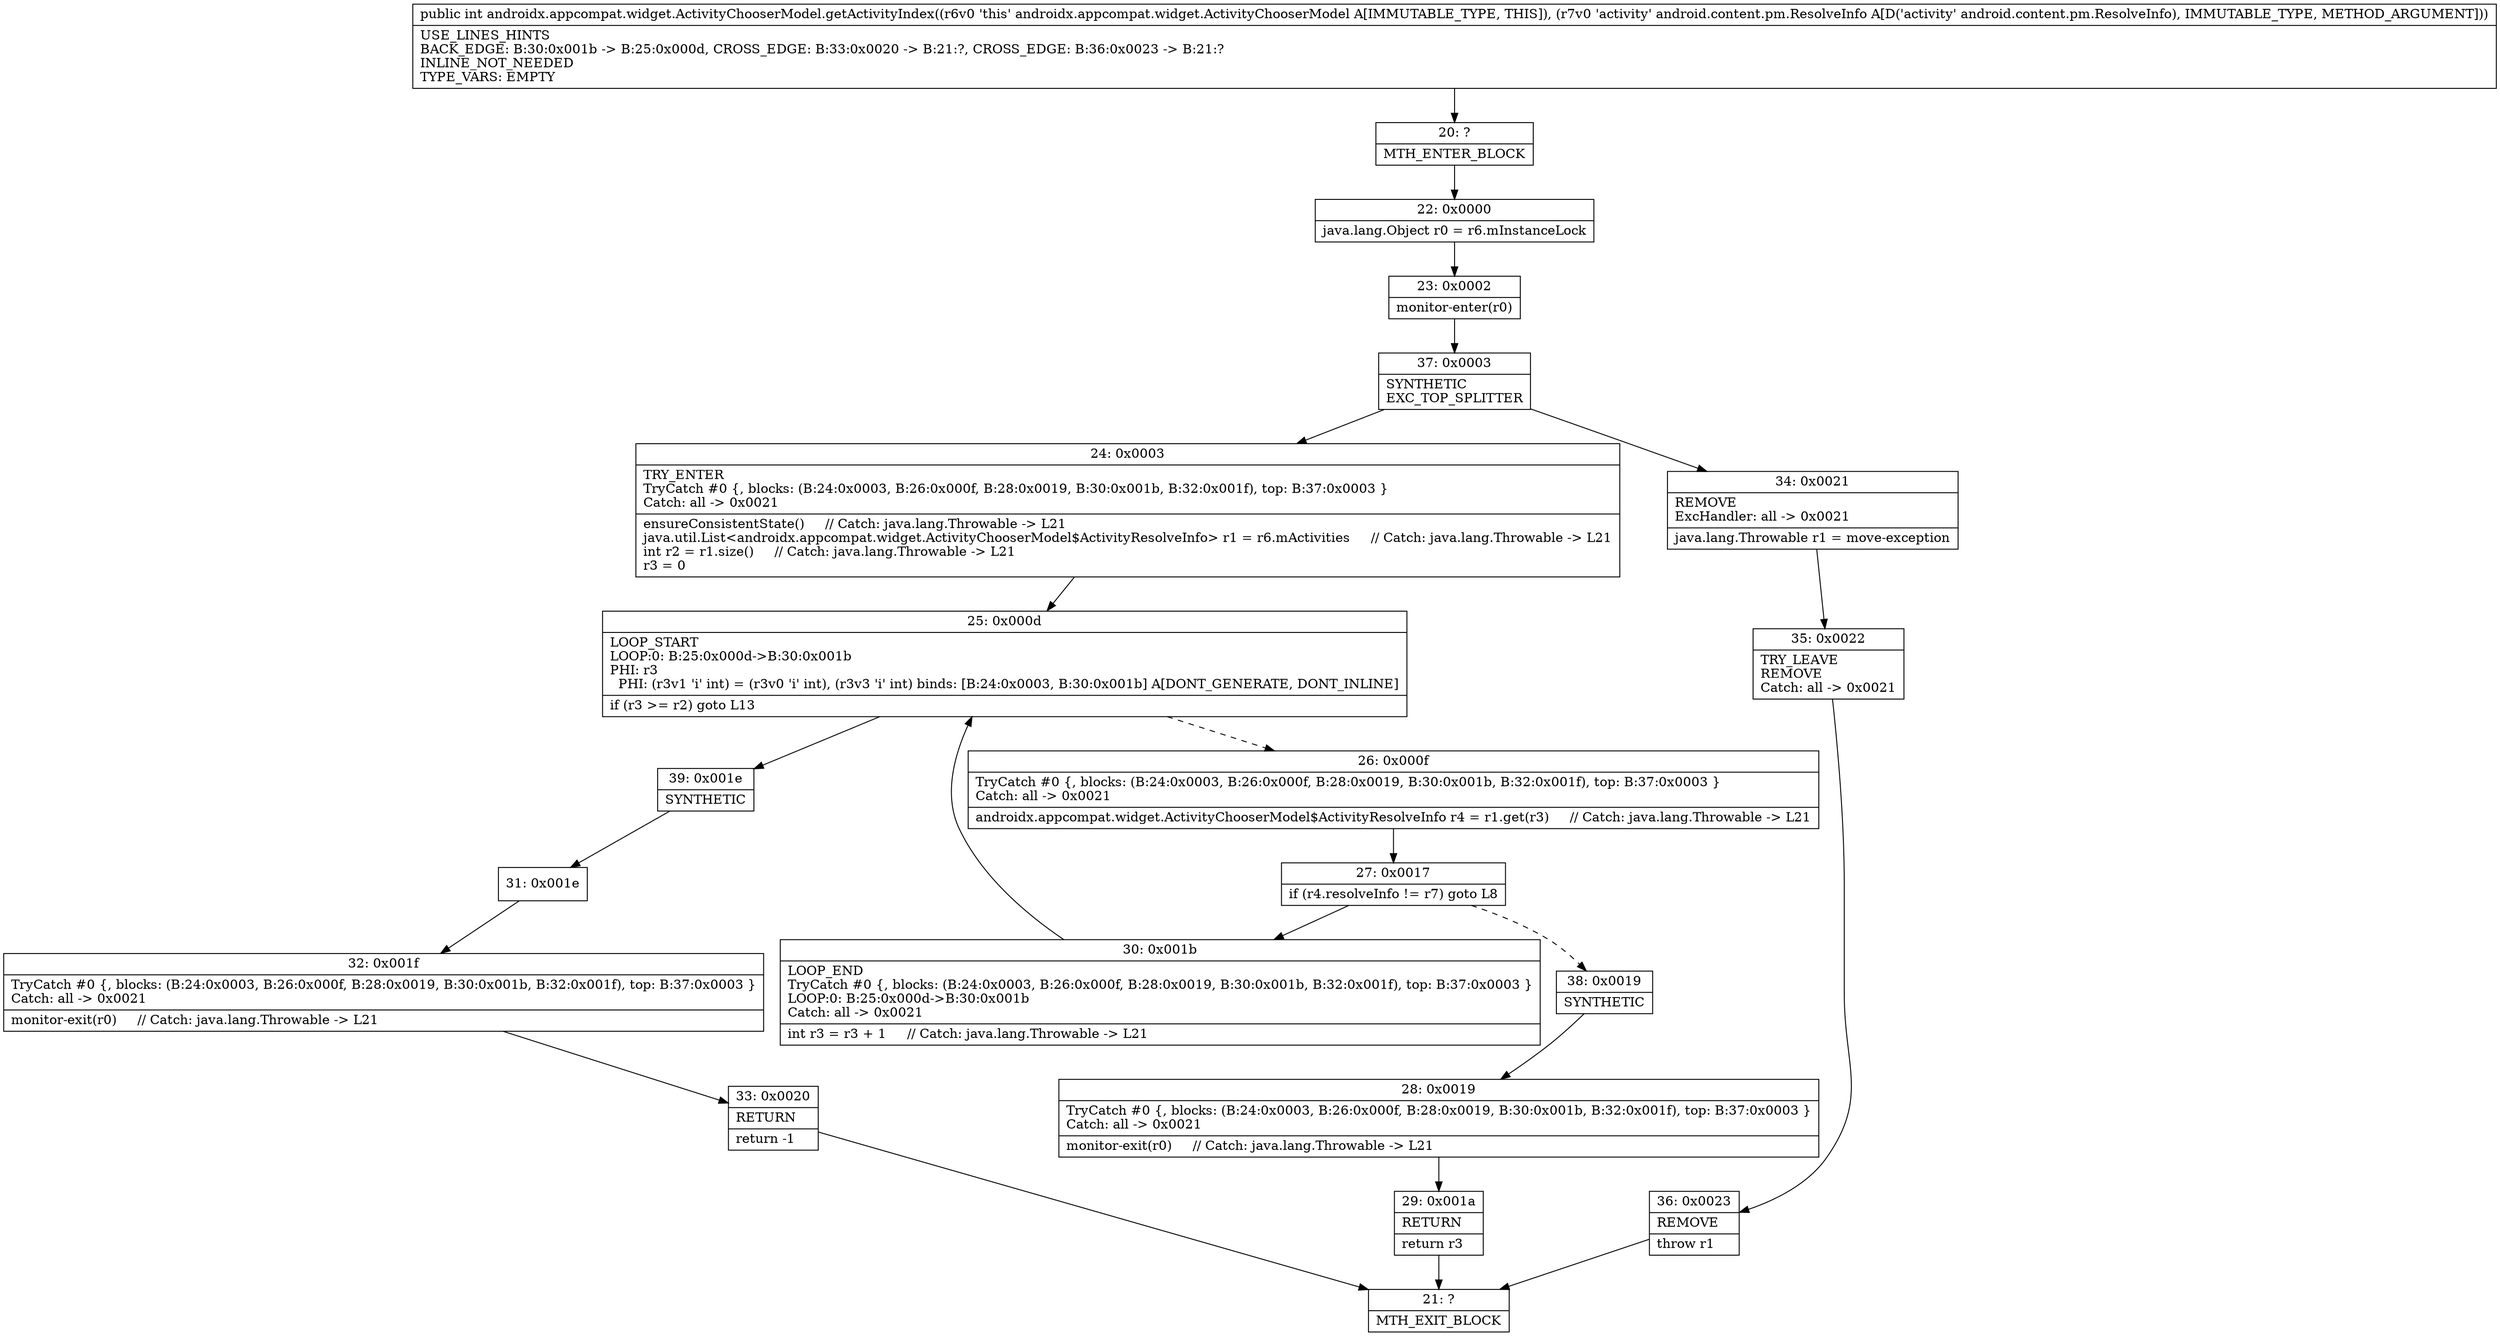 digraph "CFG forandroidx.appcompat.widget.ActivityChooserModel.getActivityIndex(Landroid\/content\/pm\/ResolveInfo;)I" {
Node_20 [shape=record,label="{20\:\ ?|MTH_ENTER_BLOCK\l}"];
Node_22 [shape=record,label="{22\:\ 0x0000|java.lang.Object r0 = r6.mInstanceLock\l}"];
Node_23 [shape=record,label="{23\:\ 0x0002|monitor\-enter(r0)\l}"];
Node_37 [shape=record,label="{37\:\ 0x0003|SYNTHETIC\lEXC_TOP_SPLITTER\l}"];
Node_24 [shape=record,label="{24\:\ 0x0003|TRY_ENTER\lTryCatch #0 \{, blocks: (B:24:0x0003, B:26:0x000f, B:28:0x0019, B:30:0x001b, B:32:0x001f), top: B:37:0x0003 \}\lCatch: all \-\> 0x0021\l|ensureConsistentState()     \/\/ Catch: java.lang.Throwable \-\> L21\ljava.util.List\<androidx.appcompat.widget.ActivityChooserModel$ActivityResolveInfo\> r1 = r6.mActivities     \/\/ Catch: java.lang.Throwable \-\> L21\lint r2 = r1.size()     \/\/ Catch: java.lang.Throwable \-\> L21\lr3 = 0\l}"];
Node_25 [shape=record,label="{25\:\ 0x000d|LOOP_START\lLOOP:0: B:25:0x000d\-\>B:30:0x001b\lPHI: r3 \l  PHI: (r3v1 'i' int) = (r3v0 'i' int), (r3v3 'i' int) binds: [B:24:0x0003, B:30:0x001b] A[DONT_GENERATE, DONT_INLINE]\l|if (r3 \>= r2) goto L13\l}"];
Node_26 [shape=record,label="{26\:\ 0x000f|TryCatch #0 \{, blocks: (B:24:0x0003, B:26:0x000f, B:28:0x0019, B:30:0x001b, B:32:0x001f), top: B:37:0x0003 \}\lCatch: all \-\> 0x0021\l|androidx.appcompat.widget.ActivityChooserModel$ActivityResolveInfo r4 = r1.get(r3)     \/\/ Catch: java.lang.Throwable \-\> L21\l}"];
Node_27 [shape=record,label="{27\:\ 0x0017|if (r4.resolveInfo != r7) goto L8\l}"];
Node_30 [shape=record,label="{30\:\ 0x001b|LOOP_END\lTryCatch #0 \{, blocks: (B:24:0x0003, B:26:0x000f, B:28:0x0019, B:30:0x001b, B:32:0x001f), top: B:37:0x0003 \}\lLOOP:0: B:25:0x000d\-\>B:30:0x001b\lCatch: all \-\> 0x0021\l|int r3 = r3 + 1     \/\/ Catch: java.lang.Throwable \-\> L21\l}"];
Node_38 [shape=record,label="{38\:\ 0x0019|SYNTHETIC\l}"];
Node_28 [shape=record,label="{28\:\ 0x0019|TryCatch #0 \{, blocks: (B:24:0x0003, B:26:0x000f, B:28:0x0019, B:30:0x001b, B:32:0x001f), top: B:37:0x0003 \}\lCatch: all \-\> 0x0021\l|monitor\-exit(r0)     \/\/ Catch: java.lang.Throwable \-\> L21\l}"];
Node_29 [shape=record,label="{29\:\ 0x001a|RETURN\l|return r3\l}"];
Node_21 [shape=record,label="{21\:\ ?|MTH_EXIT_BLOCK\l}"];
Node_39 [shape=record,label="{39\:\ 0x001e|SYNTHETIC\l}"];
Node_31 [shape=record,label="{31\:\ 0x001e}"];
Node_32 [shape=record,label="{32\:\ 0x001f|TryCatch #0 \{, blocks: (B:24:0x0003, B:26:0x000f, B:28:0x0019, B:30:0x001b, B:32:0x001f), top: B:37:0x0003 \}\lCatch: all \-\> 0x0021\l|monitor\-exit(r0)     \/\/ Catch: java.lang.Throwable \-\> L21\l}"];
Node_33 [shape=record,label="{33\:\ 0x0020|RETURN\l|return \-1\l}"];
Node_34 [shape=record,label="{34\:\ 0x0021|REMOVE\lExcHandler: all \-\> 0x0021\l|java.lang.Throwable r1 = move\-exception\l}"];
Node_35 [shape=record,label="{35\:\ 0x0022|TRY_LEAVE\lREMOVE\lCatch: all \-\> 0x0021\l}"];
Node_36 [shape=record,label="{36\:\ 0x0023|REMOVE\l|throw r1\l}"];
MethodNode[shape=record,label="{public int androidx.appcompat.widget.ActivityChooserModel.getActivityIndex((r6v0 'this' androidx.appcompat.widget.ActivityChooserModel A[IMMUTABLE_TYPE, THIS]), (r7v0 'activity' android.content.pm.ResolveInfo A[D('activity' android.content.pm.ResolveInfo), IMMUTABLE_TYPE, METHOD_ARGUMENT]))  | USE_LINES_HINTS\lBACK_EDGE: B:30:0x001b \-\> B:25:0x000d, CROSS_EDGE: B:33:0x0020 \-\> B:21:?, CROSS_EDGE: B:36:0x0023 \-\> B:21:?\lINLINE_NOT_NEEDED\lTYPE_VARS: EMPTY\l}"];
MethodNode -> Node_20;Node_20 -> Node_22;
Node_22 -> Node_23;
Node_23 -> Node_37;
Node_37 -> Node_24;
Node_37 -> Node_34;
Node_24 -> Node_25;
Node_25 -> Node_26[style=dashed];
Node_25 -> Node_39;
Node_26 -> Node_27;
Node_27 -> Node_30;
Node_27 -> Node_38[style=dashed];
Node_30 -> Node_25;
Node_38 -> Node_28;
Node_28 -> Node_29;
Node_29 -> Node_21;
Node_39 -> Node_31;
Node_31 -> Node_32;
Node_32 -> Node_33;
Node_33 -> Node_21;
Node_34 -> Node_35;
Node_35 -> Node_36;
Node_36 -> Node_21;
}

